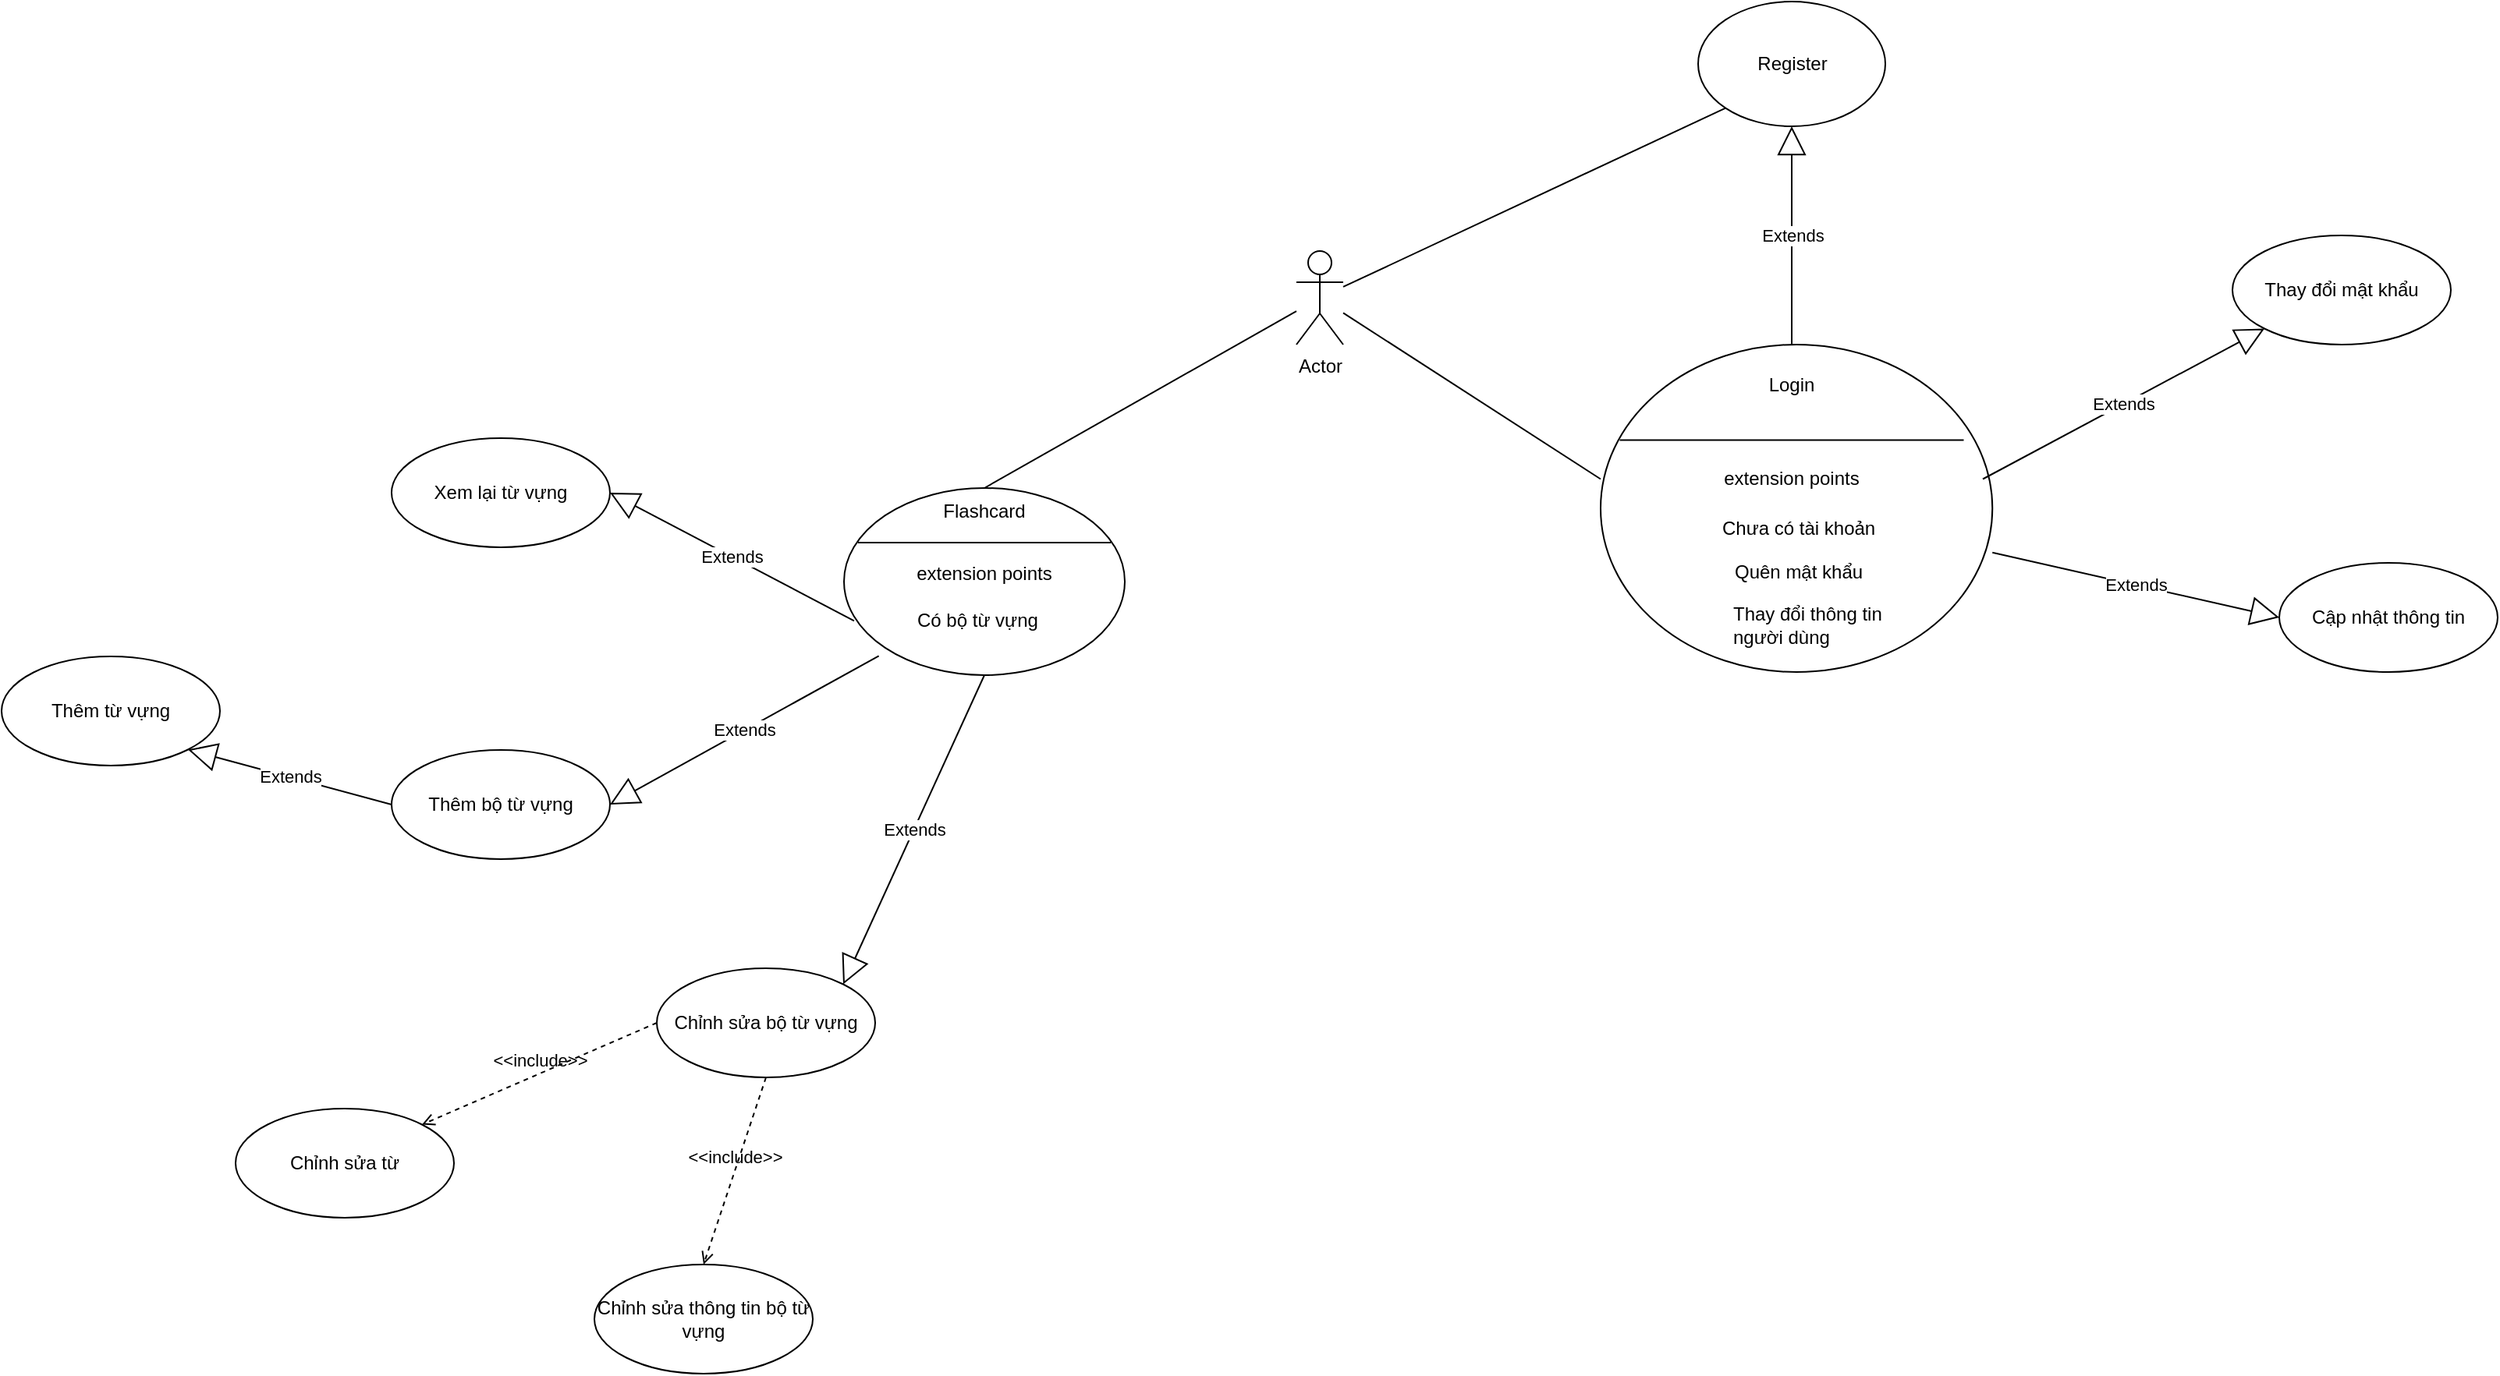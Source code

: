 <mxfile version="24.1.0" type="device" pages="5">
  <diagram name="Use-Case Diagram" id="KcRibwasmvVvdM6dy5NE">
    <mxGraphModel dx="1050" dy="669" grid="1" gridSize="10" guides="1" tooltips="1" connect="1" arrows="1" fold="1" page="1" pageScale="1" pageWidth="4681" pageHeight="3300" math="0" shadow="0">
      <root>
        <mxCell id="0" />
        <mxCell id="1" parent="0" />
        <mxCell id="0DPw3A4Dp9pLK03k4MNu-14" value="Actor" style="shape=umlActor;verticalLabelPosition=bottom;verticalAlign=top;html=1;outlineConnect=0;" vertex="1" parent="1">
          <mxGeometry x="940" y="690" width="30" height="60" as="geometry" />
        </mxCell>
        <mxCell id="0DPw3A4Dp9pLK03k4MNu-15" value="Register" style="ellipse;whiteSpace=wrap;html=1;" vertex="1" parent="1">
          <mxGeometry x="1197.5" y="530" width="120" height="80" as="geometry" />
        </mxCell>
        <mxCell id="0DPw3A4Dp9pLK03k4MNu-17" value="" style="endArrow=none;html=1;rounded=0;entryX=0;entryY=1;entryDx=0;entryDy=0;" edge="1" parent="1" source="0DPw3A4Dp9pLK03k4MNu-14" target="0DPw3A4Dp9pLK03k4MNu-15">
          <mxGeometry width="50" height="50" relative="1" as="geometry">
            <mxPoint x="1250" y="770" as="sourcePoint" />
            <mxPoint x="1300" y="720" as="targetPoint" />
          </mxGeometry>
        </mxCell>
        <mxCell id="0DPw3A4Dp9pLK03k4MNu-18" value="" style="endArrow=none;html=1;rounded=0;entryX=0;entryY=0.5;entryDx=0;entryDy=0;" edge="1" parent="1" source="0DPw3A4Dp9pLK03k4MNu-14" target="0DPw3A4Dp9pLK03k4MNu-23">
          <mxGeometry width="50" height="50" relative="1" as="geometry">
            <mxPoint x="980" y="764" as="sourcePoint" />
            <mxPoint x="1150" y="750" as="targetPoint" />
          </mxGeometry>
        </mxCell>
        <mxCell id="0DPw3A4Dp9pLK03k4MNu-19" value="Extends" style="endArrow=block;endSize=16;endFill=0;html=1;rounded=0;exitX=0.5;exitY=0;exitDx=0;exitDy=0;entryX=0.5;entryY=1;entryDx=0;entryDy=0;" edge="1" parent="1" source="0DPw3A4Dp9pLK03k4MNu-21" target="0DPw3A4Dp9pLK03k4MNu-15">
          <mxGeometry width="160" relative="1" as="geometry">
            <mxPoint x="1210" y="710" as="sourcePoint" />
            <mxPoint x="1360" y="750" as="targetPoint" />
          </mxGeometry>
        </mxCell>
        <mxCell id="0DPw3A4Dp9pLK03k4MNu-20" value="" style="shape=ellipse;container=1;horizontal=1;horizontalStack=0;resizeParent=1;resizeParentMax=0;resizeLast=0;html=1;dashed=0;collapsible=0;" vertex="1" parent="1">
          <mxGeometry x="1135" y="750" width="251.13" height="210" as="geometry" />
        </mxCell>
        <mxCell id="0DPw3A4Dp9pLK03k4MNu-21" value="Login" style="html=1;strokeColor=none;fillColor=none;align=center;verticalAlign=middle;rotatable=0;whiteSpace=wrap;" vertex="1" parent="0DPw3A4Dp9pLK03k4MNu-20">
          <mxGeometry width="245.0" height="52.5" as="geometry" />
        </mxCell>
        <mxCell id="0DPw3A4Dp9pLK03k4MNu-22" value="" style="line;strokeWidth=1;fillColor=none;rotatable=0;labelPosition=right;points=[];portConstraint=eastwest;dashed=0;resizeWidth=1;" vertex="1" parent="0DPw3A4Dp9pLK03k4MNu-20">
          <mxGeometry x="12.25" y="52.5" width="220.5" height="17.5" as="geometry" />
        </mxCell>
        <mxCell id="0DPw3A4Dp9pLK03k4MNu-23" value="extension points" style="text;html=1;align=center;verticalAlign=middle;rotatable=0;fillColor=none;strokeColor=none;whiteSpace=wrap;" vertex="1" parent="0DPw3A4Dp9pLK03k4MNu-20">
          <mxGeometry y="60" width="245.0" height="52.5" as="geometry" />
        </mxCell>
        <mxCell id="0DPw3A4Dp9pLK03k4MNu-24" value="Chưa có tài khoản" style="text;html=1;align=left;verticalAlign=middle;rotatable=0;spacingLeft=25;fillColor=none;strokeColor=none;whiteSpace=wrap;" vertex="1" parent="0DPw3A4Dp9pLK03k4MNu-20">
          <mxGeometry x="51.12" y="91.88" width="148.88" height="52.5" as="geometry" />
        </mxCell>
        <mxCell id="0DPw3A4Dp9pLK03k4MNu-29" value="Quên mật khẩu" style="text;html=1;align=left;verticalAlign=middle;rotatable=0;spacingLeft=25;fillColor=none;strokeColor=none;whiteSpace=wrap;" vertex="1" parent="0DPw3A4Dp9pLK03k4MNu-20">
          <mxGeometry x="59.19" y="120.01" width="132.75" height="52.5" as="geometry" />
        </mxCell>
        <mxCell id="0DPw3A4Dp9pLK03k4MNu-32" value="Thay đổi thông tin người dùng" style="text;html=1;align=left;verticalAlign=middle;rotatable=0;spacingLeft=25;fillColor=none;strokeColor=none;whiteSpace=wrap;" vertex="1" parent="0DPw3A4Dp9pLK03k4MNu-20">
          <mxGeometry x="58.06" y="160" width="128.87" height="40" as="geometry" />
        </mxCell>
        <mxCell id="0DPw3A4Dp9pLK03k4MNu-30" value="Extends" style="endArrow=block;endSize=16;endFill=0;html=1;rounded=0;exitX=1;exitY=0.5;exitDx=0;exitDy=0;entryX=0;entryY=1;entryDx=0;entryDy=0;" edge="1" parent="1" source="0DPw3A4Dp9pLK03k4MNu-23" target="0DPw3A4Dp9pLK03k4MNu-31">
          <mxGeometry width="160" relative="1" as="geometry">
            <mxPoint x="1410" y="940" as="sourcePoint" />
            <mxPoint x="1410" y="800" as="targetPoint" />
          </mxGeometry>
        </mxCell>
        <mxCell id="0DPw3A4Dp9pLK03k4MNu-31" value="Thay đổi mật khẩu" style="ellipse;whiteSpace=wrap;html=1;" vertex="1" parent="1">
          <mxGeometry x="1540" y="680" width="140" height="70" as="geometry" />
        </mxCell>
        <mxCell id="0DPw3A4Dp9pLK03k4MNu-33" value="Extends" style="endArrow=block;endSize=16;endFill=0;html=1;rounded=0;entryX=0;entryY=0.5;entryDx=0;entryDy=0;" edge="1" target="0DPw3A4Dp9pLK03k4MNu-34" parent="1" source="0DPw3A4Dp9pLK03k4MNu-20">
          <mxGeometry width="160" relative="1" as="geometry">
            <mxPoint x="1400" y="966" as="sourcePoint" />
            <mxPoint x="1430" y="930" as="targetPoint" />
          </mxGeometry>
        </mxCell>
        <mxCell id="0DPw3A4Dp9pLK03k4MNu-34" value="Cập nhật thông tin" style="ellipse;whiteSpace=wrap;html=1;" vertex="1" parent="1">
          <mxGeometry x="1570" y="890" width="140" height="70" as="geometry" />
        </mxCell>
        <mxCell id="0DPw3A4Dp9pLK03k4MNu-36" value="" style="shape=ellipse;container=1;horizontal=1;horizontalStack=0;resizeParent=1;resizeParentMax=0;resizeLast=0;html=1;dashed=0;collapsible=0;" vertex="1" parent="1">
          <mxGeometry x="650" y="842" width="180" height="120" as="geometry" />
        </mxCell>
        <mxCell id="0DPw3A4Dp9pLK03k4MNu-37" value="Flashcard" style="html=1;strokeColor=none;fillColor=none;align=center;verticalAlign=middle;rotatable=0;whiteSpace=wrap;" vertex="1" parent="0DPw3A4Dp9pLK03k4MNu-36">
          <mxGeometry width="180" height="30" as="geometry" />
        </mxCell>
        <mxCell id="0DPw3A4Dp9pLK03k4MNu-38" value="" style="line;strokeWidth=1;fillColor=none;rotatable=0;labelPosition=right;points=[];portConstraint=eastwest;dashed=0;resizeWidth=1;" vertex="1" parent="0DPw3A4Dp9pLK03k4MNu-36">
          <mxGeometry x="9" y="30" width="162" height="10" as="geometry" />
        </mxCell>
        <mxCell id="0DPw3A4Dp9pLK03k4MNu-39" value="extension points" style="text;html=1;align=center;verticalAlign=middle;rotatable=0;fillColor=none;strokeColor=none;whiteSpace=wrap;" vertex="1" parent="0DPw3A4Dp9pLK03k4MNu-36">
          <mxGeometry y="40" width="180" height="30" as="geometry" />
        </mxCell>
        <mxCell id="0DPw3A4Dp9pLK03k4MNu-40" value="Có bộ từ vựng" style="text;html=1;align=left;verticalAlign=middle;rotatable=0;spacingLeft=25;fillColor=none;strokeColor=none;whiteSpace=wrap;" vertex="1" parent="0DPw3A4Dp9pLK03k4MNu-36">
          <mxGeometry x="20" y="70" width="130" height="30" as="geometry" />
        </mxCell>
        <mxCell id="0DPw3A4Dp9pLK03k4MNu-41" value="" style="endArrow=none;html=1;rounded=0;entryX=0.5;entryY=0;entryDx=0;entryDy=0;" edge="1" parent="1" source="0DPw3A4Dp9pLK03k4MNu-14" target="0DPw3A4Dp9pLK03k4MNu-37">
          <mxGeometry width="50" height="50" relative="1" as="geometry">
            <mxPoint x="810" y="810" as="sourcePoint" />
            <mxPoint x="975" y="916" as="targetPoint" />
          </mxGeometry>
        </mxCell>
        <mxCell id="0DPw3A4Dp9pLK03k4MNu-42" value="Xem lại từ vựng" style="ellipse;whiteSpace=wrap;html=1;" vertex="1" parent="1">
          <mxGeometry x="360" y="810" width="140" height="70" as="geometry" />
        </mxCell>
        <mxCell id="0DPw3A4Dp9pLK03k4MNu-43" value="Extends" style="endArrow=block;endSize=16;endFill=0;html=1;rounded=0;exitX=0.036;exitY=0.71;exitDx=0;exitDy=0;entryX=1;entryY=0.5;entryDx=0;entryDy=0;exitPerimeter=0;" edge="1" parent="1" source="0DPw3A4Dp9pLK03k4MNu-36" target="0DPw3A4Dp9pLK03k4MNu-42">
          <mxGeometry width="160" relative="1" as="geometry">
            <mxPoint x="520" y="830" as="sourcePoint" />
            <mxPoint x="520" y="690" as="targetPoint" />
          </mxGeometry>
        </mxCell>
        <mxCell id="0DPw3A4Dp9pLK03k4MNu-44" value="Thêm bộ từ vựng" style="ellipse;whiteSpace=wrap;html=1;" vertex="1" parent="1">
          <mxGeometry x="360" y="1010" width="140" height="70" as="geometry" />
        </mxCell>
        <mxCell id="0DPw3A4Dp9pLK03k4MNu-45" value="Chỉnh sửa bộ từ vựng" style="ellipse;whiteSpace=wrap;html=1;" vertex="1" parent="1">
          <mxGeometry x="530" y="1150" width="140" height="70" as="geometry" />
        </mxCell>
        <mxCell id="0DPw3A4Dp9pLK03k4MNu-46" value="Extends" style="endArrow=block;endSize=16;endFill=0;html=1;rounded=0;exitX=0;exitY=0.5;exitDx=0;exitDy=0;entryX=1;entryY=1;entryDx=0;entryDy=0;" edge="1" parent="1" source="0DPw3A4Dp9pLK03k4MNu-44" target="0DPw3A4Dp9pLK03k4MNu-47">
          <mxGeometry width="160" relative="1" as="geometry">
            <mxPoint x="346" y="1050" as="sourcePoint" />
            <mxPoint x="280" y="1020" as="targetPoint" />
          </mxGeometry>
        </mxCell>
        <mxCell id="0DPw3A4Dp9pLK03k4MNu-47" value="Thêm từ vựng" style="ellipse;whiteSpace=wrap;html=1;" vertex="1" parent="1">
          <mxGeometry x="110" y="950" width="140" height="70" as="geometry" />
        </mxCell>
        <mxCell id="0DPw3A4Dp9pLK03k4MNu-48" value="Extends" style="endArrow=block;endSize=16;endFill=0;html=1;rounded=0;exitX=0.124;exitY=0.897;exitDx=0;exitDy=0;entryX=1;entryY=0.5;entryDx=0;entryDy=0;exitPerimeter=0;" edge="1" parent="1" source="0DPw3A4Dp9pLK03k4MNu-36" target="0DPw3A4Dp9pLK03k4MNu-44">
          <mxGeometry width="160" relative="1" as="geometry">
            <mxPoint x="646" y="1072" as="sourcePoint" />
            <mxPoint x="490" y="990" as="targetPoint" />
          </mxGeometry>
        </mxCell>
        <mxCell id="0DPw3A4Dp9pLK03k4MNu-49" value="Extends" style="endArrow=block;endSize=16;endFill=0;html=1;rounded=0;exitX=0.5;exitY=1;exitDx=0;exitDy=0;entryX=1;entryY=0;entryDx=0;entryDy=0;" edge="1" parent="1" source="0DPw3A4Dp9pLK03k4MNu-36" target="0DPw3A4Dp9pLK03k4MNu-45">
          <mxGeometry width="160" relative="1" as="geometry">
            <mxPoint x="682" y="960" as="sourcePoint" />
            <mxPoint x="510" y="1055" as="targetPoint" />
          </mxGeometry>
        </mxCell>
        <mxCell id="0DPw3A4Dp9pLK03k4MNu-50" value="&amp;lt;&amp;lt;include&amp;gt;&amp;gt;" style="html=1;verticalAlign=bottom;labelBackgroundColor=none;endArrow=open;endFill=0;dashed=1;rounded=0;exitX=0;exitY=0.5;exitDx=0;exitDy=0;entryX=1;entryY=0;entryDx=0;entryDy=0;" edge="1" parent="1" source="0DPw3A4Dp9pLK03k4MNu-45" target="0DPw3A4Dp9pLK03k4MNu-51">
          <mxGeometry width="160" relative="1" as="geometry">
            <mxPoint x="660" y="1230" as="sourcePoint" />
            <mxPoint x="390" y="1250" as="targetPoint" />
          </mxGeometry>
        </mxCell>
        <mxCell id="0DPw3A4Dp9pLK03k4MNu-51" value="Chỉnh sửa từ" style="ellipse;whiteSpace=wrap;html=1;" vertex="1" parent="1">
          <mxGeometry x="260" y="1240" width="140" height="70" as="geometry" />
        </mxCell>
        <mxCell id="0DPw3A4Dp9pLK03k4MNu-52" value="Chỉnh sửa thông tin bộ từ vựng" style="ellipse;whiteSpace=wrap;html=1;" vertex="1" parent="1">
          <mxGeometry x="490" y="1340" width="140" height="70" as="geometry" />
        </mxCell>
        <mxCell id="0DPw3A4Dp9pLK03k4MNu-53" value="&amp;lt;&amp;lt;include&amp;gt;&amp;gt;" style="html=1;verticalAlign=bottom;labelBackgroundColor=none;endArrow=open;endFill=0;dashed=1;rounded=0;exitX=0.5;exitY=1;exitDx=0;exitDy=0;entryX=0.5;entryY=0;entryDx=0;entryDy=0;" edge="1" parent="1" source="0DPw3A4Dp9pLK03k4MNu-45" target="0DPw3A4Dp9pLK03k4MNu-52">
          <mxGeometry width="160" relative="1" as="geometry">
            <mxPoint x="620" y="1290" as="sourcePoint" />
            <mxPoint x="480" y="1355" as="targetPoint" />
          </mxGeometry>
        </mxCell>
      </root>
    </mxGraphModel>
  </diagram>
  <diagram id="gP70hhocbkEgdNil8nW2" name="Register_activity">
    <mxGraphModel dx="1050" dy="669" grid="1" gridSize="10" guides="1" tooltips="1" connect="1" arrows="1" fold="1" page="1" pageScale="1" pageWidth="3300" pageHeight="4681" math="0" shadow="0">
      <root>
        <mxCell id="0" />
        <mxCell id="1" parent="0" />
        <mxCell id="aPFZw-jt1aRynHHRrmMn-6" style="edgeStyle=orthogonalEdgeStyle;rounded=0;orthogonalLoop=1;jettySize=auto;html=1;exitX=0.5;exitY=1;exitDx=0;exitDy=0;entryX=0.5;entryY=0;entryDx=0;entryDy=0;" edge="1" parent="1" source="aPFZw-jt1aRynHHRrmMn-1" target="aPFZw-jt1aRynHHRrmMn-2">
          <mxGeometry relative="1" as="geometry" />
        </mxCell>
        <mxCell id="aPFZw-jt1aRynHHRrmMn-1" value="" style="ellipse;fillColor=strokeColor;html=1;" vertex="1" parent="1">
          <mxGeometry x="550" y="440" width="30" height="30" as="geometry" />
        </mxCell>
        <mxCell id="aPFZw-jt1aRynHHRrmMn-8" value="" style="edgeStyle=orthogonalEdgeStyle;rounded=0;orthogonalLoop=1;jettySize=auto;html=1;" edge="1" parent="1" source="aPFZw-jt1aRynHHRrmMn-2" target="aPFZw-jt1aRynHHRrmMn-7">
          <mxGeometry relative="1" as="geometry" />
        </mxCell>
        <mxCell id="aPFZw-jt1aRynHHRrmMn-2" value="Điền thông tin vào trong user_form" style="html=1;align=center;verticalAlign=top;rounded=1;absoluteArcSize=1;arcSize=10;dashed=0;whiteSpace=wrap;" vertex="1" parent="1">
          <mxGeometry x="495" y="540" width="140" height="40" as="geometry" />
        </mxCell>
        <mxCell id="aPFZw-jt1aRynHHRrmMn-3" value="Register" style="shape=note2;boundedLbl=1;whiteSpace=wrap;html=1;size=25;verticalAlign=top;align=center;" vertex="1" parent="1">
          <mxGeometry x="330" y="330" width="120" height="60" as="geometry" />
        </mxCell>
        <mxCell id="aPFZw-jt1aRynHHRrmMn-5" style="edgeStyle=orthogonalEdgeStyle;rounded=0;orthogonalLoop=1;jettySize=auto;html=1;entryX=0;entryY=0.5;entryDx=0;entryDy=0;" edge="1" parent="1" source="aPFZw-jt1aRynHHRrmMn-4" target="aPFZw-jt1aRynHHRrmMn-1">
          <mxGeometry relative="1" as="geometry" />
        </mxCell>
        <mxCell id="aPFZw-jt1aRynHHRrmMn-4" value="Người dùng chưa có tài khoản" style="fontStyle=0;html=1;whiteSpace=wrap;" vertex="1" parent="1">
          <mxGeometry x="230" y="435" width="120" height="40" as="geometry" />
        </mxCell>
        <mxCell id="aPFZw-jt1aRynHHRrmMn-9" style="edgeStyle=orthogonalEdgeStyle;rounded=0;orthogonalLoop=1;jettySize=auto;html=1;entryX=1;entryY=0.5;entryDx=0;entryDy=0;" edge="1" parent="1" source="aPFZw-jt1aRynHHRrmMn-7" target="aPFZw-jt1aRynHHRrmMn-2">
          <mxGeometry relative="1" as="geometry">
            <Array as="points">
              <mxPoint x="655" y="685" />
              <mxPoint x="655" y="560" />
            </Array>
          </mxGeometry>
        </mxCell>
        <mxCell id="aPFZw-jt1aRynHHRrmMn-13" style="edgeStyle=orthogonalEdgeStyle;rounded=0;orthogonalLoop=1;jettySize=auto;html=1;entryX=0.5;entryY=0;entryDx=0;entryDy=0;" edge="1" parent="1" source="aPFZw-jt1aRynHHRrmMn-7" target="aPFZw-jt1aRynHHRrmMn-12">
          <mxGeometry relative="1" as="geometry" />
        </mxCell>
        <mxCell id="aPFZw-jt1aRynHHRrmMn-7" value="" style="rhombus;" vertex="1" parent="1">
          <mxGeometry x="550" y="670" width="30" height="30" as="geometry" />
        </mxCell>
        <mxCell id="aPFZw-jt1aRynHHRrmMn-10" value="Không hợp lệ" style="text;html=1;align=center;verticalAlign=middle;resizable=0;points=[];autosize=1;strokeColor=none;fillColor=none;" vertex="1" parent="1">
          <mxGeometry x="660" y="620" width="100" height="30" as="geometry" />
        </mxCell>
        <mxCell id="aPFZw-jt1aRynHHRrmMn-15" style="edgeStyle=orthogonalEdgeStyle;rounded=0;orthogonalLoop=1;jettySize=auto;html=1;entryX=0.5;entryY=0;entryDx=0;entryDy=0;" edge="1" parent="1" source="aPFZw-jt1aRynHHRrmMn-12" target="aPFZw-jt1aRynHHRrmMn-14">
          <mxGeometry relative="1" as="geometry" />
        </mxCell>
        <mxCell id="aPFZw-jt1aRynHHRrmMn-12" value="Thông báo đăng kí thành công (register_done)" style="html=1;align=center;verticalAlign=top;rounded=1;absoluteArcSize=1;arcSize=10;dashed=0;whiteSpace=wrap;" vertex="1" parent="1">
          <mxGeometry x="495" y="790" width="140" height="40" as="geometry" />
        </mxCell>
        <mxCell id="aPFZw-jt1aRynHHRrmMn-18" style="edgeStyle=orthogonalEdgeStyle;rounded=0;orthogonalLoop=1;jettySize=auto;html=1;entryX=1;entryY=0.5;entryDx=0;entryDy=0;" edge="1" parent="1" source="aPFZw-jt1aRynHHRrmMn-14" target="aPFZw-jt1aRynHHRrmMn-16">
          <mxGeometry relative="1" as="geometry" />
        </mxCell>
        <mxCell id="aPFZw-jt1aRynHHRrmMn-19" style="edgeStyle=orthogonalEdgeStyle;rounded=0;orthogonalLoop=1;jettySize=auto;html=1;" edge="1" parent="1" source="aPFZw-jt1aRynHHRrmMn-14">
          <mxGeometry relative="1" as="geometry">
            <mxPoint x="565" y="1030" as="targetPoint" />
          </mxGeometry>
        </mxCell>
        <mxCell id="aPFZw-jt1aRynHHRrmMn-14" value="" style="rhombus;" vertex="1" parent="1">
          <mxGeometry x="550" y="910" width="30" height="30" as="geometry" />
        </mxCell>
        <mxCell id="aPFZw-jt1aRynHHRrmMn-16" value="Login&amp;nbsp;" style="html=1;align=center;verticalAlign=top;rounded=1;absoluteArcSize=1;arcSize=10;dashed=0;whiteSpace=wrap;" vertex="1" parent="1">
          <mxGeometry x="290" y="905" width="140" height="40" as="geometry" />
        </mxCell>
        <mxCell id="aPFZw-jt1aRynHHRrmMn-20" value="" style="ellipse;html=1;shape=endState;fillColor=strokeColor;" vertex="1" parent="1">
          <mxGeometry x="550" y="1030" width="30" height="30" as="geometry" />
        </mxCell>
      </root>
    </mxGraphModel>
  </diagram>
  <diagram id="cXgwg4G63426jOUSIh5y" name="Login_activity">
    <mxGraphModel dx="1050" dy="669" grid="1" gridSize="10" guides="1" tooltips="1" connect="1" arrows="1" fold="1" page="1" pageScale="1" pageWidth="3300" pageHeight="4681" math="0" shadow="0">
      <root>
        <mxCell id="0" />
        <mxCell id="1" parent="0" />
        <mxCell id="0ZyoxE8hcd6cBAoxdiCI-2" style="edgeStyle=orthogonalEdgeStyle;rounded=0;orthogonalLoop=1;jettySize=auto;html=1;" edge="1" parent="1" source="UIgjYERl8v2XoCaLod8m-1" target="0ZyoxE8hcd6cBAoxdiCI-1">
          <mxGeometry relative="1" as="geometry" />
        </mxCell>
        <mxCell id="UIgjYERl8v2XoCaLod8m-1" value="" style="ellipse;fillColor=strokeColor;html=1;" vertex="1" parent="1">
          <mxGeometry x="690" y="175" width="30" height="30" as="geometry" />
        </mxCell>
        <mxCell id="eWtBvS3ugPcyO3-SCLPH-6" style="edgeStyle=orthogonalEdgeStyle;rounded=0;orthogonalLoop=1;jettySize=auto;html=1;entryX=0;entryY=0.5;entryDx=0;entryDy=0;" edge="1" parent="1" source="eWtBvS3ugPcyO3-SCLPH-5" target="UIgjYERl8v2XoCaLod8m-1">
          <mxGeometry relative="1" as="geometry" />
        </mxCell>
        <mxCell id="eWtBvS3ugPcyO3-SCLPH-5" value="Người dùng đã có tài khoản" style="fontStyle=0;html=1;whiteSpace=wrap;" vertex="1" parent="1">
          <mxGeometry x="320" y="170" width="120" height="40" as="geometry" />
        </mxCell>
        <mxCell id="ZAMnJX0O_FJBbpvH_zeM-2" style="edgeStyle=orthogonalEdgeStyle;rounded=0;orthogonalLoop=1;jettySize=auto;html=1;entryX=0.5;entryY=0;entryDx=0;entryDy=0;" edge="1" parent="1" source="0ZyoxE8hcd6cBAoxdiCI-1" target="ZAMnJX0O_FJBbpvH_zeM-1">
          <mxGeometry relative="1" as="geometry" />
        </mxCell>
        <mxCell id="0ZyoxE8hcd6cBAoxdiCI-1" value="Điền thông tin user_form" style="html=1;align=center;verticalAlign=top;rounded=1;absoluteArcSize=1;arcSize=10;dashed=0;whiteSpace=wrap;" vertex="1" parent="1">
          <mxGeometry x="632.5" y="295" width="145" height="40" as="geometry" />
        </mxCell>
        <mxCell id="ZAMnJX0O_FJBbpvH_zeM-3" style="edgeStyle=orthogonalEdgeStyle;rounded=0;orthogonalLoop=1;jettySize=auto;html=1;" edge="1" parent="1" source="ZAMnJX0O_FJBbpvH_zeM-1">
          <mxGeometry relative="1" as="geometry">
            <mxPoint x="705" y="595" as="targetPoint" />
          </mxGeometry>
        </mxCell>
        <mxCell id="ZAMnJX0O_FJBbpvH_zeM-6" style="edgeStyle=orthogonalEdgeStyle;rounded=0;orthogonalLoop=1;jettySize=auto;html=1;entryX=1;entryY=0.5;entryDx=0;entryDy=0;" edge="1" parent="1" source="ZAMnJX0O_FJBbpvH_zeM-1" target="0ZyoxE8hcd6cBAoxdiCI-1">
          <mxGeometry relative="1" as="geometry">
            <Array as="points">
              <mxPoint x="798" y="470" />
              <mxPoint x="798" y="315" />
            </Array>
          </mxGeometry>
        </mxCell>
        <mxCell id="jWy54cKQOk2yrm8p4zMF-2" style="edgeStyle=orthogonalEdgeStyle;rounded=0;orthogonalLoop=1;jettySize=auto;html=1;entryX=1;entryY=0.5;entryDx=0;entryDy=0;" edge="1" parent="1" source="ZAMnJX0O_FJBbpvH_zeM-1" target="jWy54cKQOk2yrm8p4zMF-1">
          <mxGeometry relative="1" as="geometry" />
        </mxCell>
        <mxCell id="ZAMnJX0O_FJBbpvH_zeM-1" value="" style="rhombus;" vertex="1" parent="1">
          <mxGeometry x="690" y="455" width="30" height="30" as="geometry" />
        </mxCell>
        <mxCell id="ZAMnJX0O_FJBbpvH_zeM-9" style="edgeStyle=orthogonalEdgeStyle;rounded=0;orthogonalLoop=1;jettySize=auto;html=1;" edge="1" parent="1" source="ZAMnJX0O_FJBbpvH_zeM-4">
          <mxGeometry relative="1" as="geometry">
            <mxPoint x="705" y="745" as="targetPoint" />
          </mxGeometry>
        </mxCell>
        <mxCell id="ZAMnJX0O_FJBbpvH_zeM-4" value="Truy cập home.html" style="html=1;align=center;verticalAlign=top;rounded=1;absoluteArcSize=1;arcSize=10;dashed=0;whiteSpace=wrap;" vertex="1" parent="1">
          <mxGeometry x="635" y="595" width="140" height="40" as="geometry" />
        </mxCell>
        <mxCell id="ZAMnJX0O_FJBbpvH_zeM-8" value="Không hợp lệ&amp;nbsp;&lt;div&gt;or sai thông tin&lt;div&gt;&lt;br&gt;&lt;/div&gt;&lt;/div&gt;" style="text;html=1;align=center;verticalAlign=middle;resizable=0;points=[];autosize=1;strokeColor=none;fillColor=none;" vertex="1" parent="1">
          <mxGeometry x="800" y="405" width="100" height="60" as="geometry" />
        </mxCell>
        <mxCell id="ZAMnJX0O_FJBbpvH_zeM-12" style="edgeStyle=orthogonalEdgeStyle;rounded=0;orthogonalLoop=1;jettySize=auto;html=1;entryX=1;entryY=0.5;entryDx=0;entryDy=0;" edge="1" parent="1" source="ZAMnJX0O_FJBbpvH_zeM-10" target="ZAMnJX0O_FJBbpvH_zeM-11">
          <mxGeometry relative="1" as="geometry" />
        </mxCell>
        <mxCell id="fIfAc7CNb0As84EqtWFV-3" style="edgeStyle=orthogonalEdgeStyle;rounded=0;orthogonalLoop=1;jettySize=auto;html=1;entryX=0.5;entryY=0;entryDx=0;entryDy=0;" edge="1" parent="1" source="ZAMnJX0O_FJBbpvH_zeM-10" target="fIfAc7CNb0As84EqtWFV-1">
          <mxGeometry relative="1" as="geometry" />
        </mxCell>
        <mxCell id="ZAMnJX0O_FJBbpvH_zeM-10" value="" style="rhombus;" vertex="1" parent="1">
          <mxGeometry x="690" y="745" width="30" height="30" as="geometry" />
        </mxCell>
        <mxCell id="ZAMnJX0O_FJBbpvH_zeM-11" value="Logout" style="html=1;align=center;verticalAlign=top;rounded=1;absoluteArcSize=1;arcSize=10;dashed=0;whiteSpace=wrap;" vertex="1" parent="1">
          <mxGeometry x="440" y="740" width="140" height="40" as="geometry" />
        </mxCell>
        <mxCell id="fIfAc7CNb0As84EqtWFV-1" value="" style="ellipse;html=1;shape=endState;fillColor=strokeColor;" vertex="1" parent="1">
          <mxGeometry x="690" y="895" width="30" height="30" as="geometry" />
        </mxCell>
        <mxCell id="jWy54cKQOk2yrm8p4zMF-1" value="Quên mật khẩu" style="html=1;align=center;verticalAlign=top;rounded=1;absoluteArcSize=1;arcSize=10;dashed=0;whiteSpace=wrap;" vertex="1" parent="1">
          <mxGeometry x="430" y="450" width="140" height="40" as="geometry" />
        </mxCell>
        <mxCell id="jWy54cKQOk2yrm8p4zMF-6" style="edgeStyle=orthogonalEdgeStyle;rounded=0;orthogonalLoop=1;jettySize=auto;html=1;" edge="1" parent="1" source="jWy54cKQOk2yrm8p4zMF-3">
          <mxGeometry relative="1" as="geometry">
            <mxPoint x="270" y="590" as="targetPoint" />
          </mxGeometry>
        </mxCell>
        <mxCell id="jWy54cKQOk2yrm8p4zMF-3" value="Điền thông tin email" style="html=1;align=center;verticalAlign=top;rounded=1;absoluteArcSize=1;arcSize=10;dashed=0;whiteSpace=wrap;" vertex="1" parent="1">
          <mxGeometry x="200" y="505" width="140" height="40" as="geometry" />
        </mxCell>
        <mxCell id="jWy54cKQOk2yrm8p4zMF-4" style="edgeStyle=orthogonalEdgeStyle;rounded=0;orthogonalLoop=1;jettySize=auto;html=1;entryX=0.5;entryY=0;entryDx=0;entryDy=0;" edge="1" parent="1" target="jWy54cKQOk2yrm8p4zMF-3">
          <mxGeometry relative="1" as="geometry">
            <mxPoint x="430" y="469.5" as="sourcePoint" />
            <mxPoint x="310" y="469.5" as="targetPoint" />
          </mxGeometry>
        </mxCell>
        <mxCell id="jWy54cKQOk2yrm8p4zMF-8" style="edgeStyle=orthogonalEdgeStyle;rounded=0;orthogonalLoop=1;jettySize=auto;html=1;" edge="1" parent="1" source="jWy54cKQOk2yrm8p4zMF-7">
          <mxGeometry relative="1" as="geometry">
            <mxPoint x="460" y="615" as="targetPoint" />
          </mxGeometry>
        </mxCell>
        <mxCell id="jWy54cKQOk2yrm8p4zMF-7" value="Điền mã&amp;nbsp;" style="html=1;align=center;verticalAlign=top;rounded=1;absoluteArcSize=1;arcSize=10;dashed=0;whiteSpace=wrap;" vertex="1" parent="1">
          <mxGeometry x="200" y="595" width="140" height="40" as="geometry" />
        </mxCell>
        <mxCell id="jWy54cKQOk2yrm8p4zMF-10" style="edgeStyle=orthogonalEdgeStyle;rounded=0;orthogonalLoop=1;jettySize=auto;html=1;entryX=0;entryY=0.5;entryDx=0;entryDy=0;" edge="1" parent="1" source="jWy54cKQOk2yrm8p4zMF-9" target="ZAMnJX0O_FJBbpvH_zeM-4">
          <mxGeometry relative="1" as="geometry" />
        </mxCell>
        <mxCell id="jWy54cKQOk2yrm8p4zMF-13" style="edgeStyle=orthogonalEdgeStyle;rounded=0;orthogonalLoop=1;jettySize=auto;html=1;entryX=0.5;entryY=1;entryDx=0;entryDy=0;" edge="1" parent="1" source="jWy54cKQOk2yrm8p4zMF-9" target="jWy54cKQOk2yrm8p4zMF-7">
          <mxGeometry relative="1" as="geometry">
            <Array as="points">
              <mxPoint x="475" y="655" />
              <mxPoint x="270" y="655" />
            </Array>
          </mxGeometry>
        </mxCell>
        <mxCell id="jWy54cKQOk2yrm8p4zMF-9" value="" style="rhombus;" vertex="1" parent="1">
          <mxGeometry x="460" y="600" width="30" height="30" as="geometry" />
        </mxCell>
        <mxCell id="jWy54cKQOk2yrm8p4zMF-12" style="edgeStyle=orthogonalEdgeStyle;rounded=0;orthogonalLoop=1;jettySize=auto;html=1;entryX=0;entryY=0.75;entryDx=0;entryDy=0;exitX=0.5;exitY=1;exitDx=0;exitDy=0;" edge="1" parent="1" source="jWy54cKQOk2yrm8p4zMF-11" target="jWy54cKQOk2yrm8p4zMF-7">
          <mxGeometry relative="1" as="geometry">
            <Array as="points">
              <mxPoint x="120" y="625" />
            </Array>
          </mxGeometry>
        </mxCell>
        <mxCell id="jWy54cKQOk2yrm8p4zMF-11" value="Hệ thống gửi mã về email" style="fontStyle=0;html=1;whiteSpace=wrap;" vertex="1" parent="1">
          <mxGeometry x="60" y="365" width="120" height="40" as="geometry" />
        </mxCell>
        <mxCell id="jWy54cKQOk2yrm8p4zMF-14" value="Không hợp lệ" style="text;html=1;align=center;verticalAlign=middle;resizable=0;points=[];autosize=1;strokeColor=none;fillColor=none;" vertex="1" parent="1">
          <mxGeometry x="300" y="658" width="100" height="30" as="geometry" />
        </mxCell>
      </root>
    </mxGraphModel>
  </diagram>
  <diagram id="THqku6XFnS8_p8aTK-1B" name="Edit_activity">
    <mxGraphModel dx="1050" dy="669" grid="1" gridSize="10" guides="1" tooltips="1" connect="1" arrows="1" fold="1" page="1" pageScale="1" pageWidth="3300" pageHeight="4681" math="0" shadow="0">
      <root>
        <mxCell id="0" />
        <mxCell id="1" parent="0" />
        <mxCell id="Bl6yhfQr1x0aOw9oCqGe-5" style="edgeStyle=orthogonalEdgeStyle;rounded=0;orthogonalLoop=1;jettySize=auto;html=1;entryX=0.5;entryY=0;entryDx=0;entryDy=0;" edge="1" parent="1" source="Bl6yhfQr1x0aOw9oCqGe-1" target="Bl6yhfQr1x0aOw9oCqGe-4">
          <mxGeometry relative="1" as="geometry" />
        </mxCell>
        <mxCell id="Bl6yhfQr1x0aOw9oCqGe-1" value="" style="ellipse;fillColor=strokeColor;html=1;" vertex="1" parent="1">
          <mxGeometry x="510" y="100" width="30" height="30" as="geometry" />
        </mxCell>
        <mxCell id="Bl6yhfQr1x0aOw9oCqGe-3" style="edgeStyle=orthogonalEdgeStyle;rounded=0;orthogonalLoop=1;jettySize=auto;html=1;entryX=0;entryY=0.5;entryDx=0;entryDy=0;" edge="1" parent="1" source="Bl6yhfQr1x0aOw9oCqGe-2" target="Bl6yhfQr1x0aOw9oCqGe-1">
          <mxGeometry relative="1" as="geometry" />
        </mxCell>
        <mxCell id="Bl6yhfQr1x0aOw9oCqGe-2" value="Người dùng đã đăng nhập" style="fontStyle=0;html=1;whiteSpace=wrap;" vertex="1" parent="1">
          <mxGeometry x="120" y="95" width="120" height="40" as="geometry" />
        </mxCell>
        <mxCell id="suPZwCp8Pu9VuF_BmDS_-1" style="edgeStyle=orthogonalEdgeStyle;rounded=0;orthogonalLoop=1;jettySize=auto;html=1;" edge="1" parent="1" source="Bl6yhfQr1x0aOw9oCqGe-4">
          <mxGeometry relative="1" as="geometry">
            <mxPoint x="525" y="380" as="targetPoint" />
          </mxGeometry>
        </mxCell>
        <mxCell id="Bl6yhfQr1x0aOw9oCqGe-4" value="Edit thông tin ( điền user_form và profile_form)" style="html=1;align=center;verticalAlign=top;rounded=1;absoluteArcSize=1;arcSize=10;dashed=0;whiteSpace=wrap;" vertex="1" parent="1">
          <mxGeometry x="442.5" y="210" width="165" height="50" as="geometry" />
        </mxCell>
        <mxCell id="suPZwCp8Pu9VuF_BmDS_-5" style="edgeStyle=orthogonalEdgeStyle;rounded=0;orthogonalLoop=1;jettySize=auto;html=1;entryX=0.5;entryY=0;entryDx=0;entryDy=0;" edge="1" parent="1" source="suPZwCp8Pu9VuF_BmDS_-2" target="suPZwCp8Pu9VuF_BmDS_-4">
          <mxGeometry relative="1" as="geometry" />
        </mxCell>
        <mxCell id="suPZwCp8Pu9VuF_BmDS_-11" style="edgeStyle=orthogonalEdgeStyle;rounded=0;orthogonalLoop=1;jettySize=auto;html=1;entryX=0;entryY=0.5;entryDx=0;entryDy=0;" edge="1" parent="1" source="suPZwCp8Pu9VuF_BmDS_-2" target="suPZwCp8Pu9VuF_BmDS_-10">
          <mxGeometry relative="1" as="geometry" />
        </mxCell>
        <mxCell id="suPZwCp8Pu9VuF_BmDS_-2" value="" style="rhombus;" vertex="1" parent="1">
          <mxGeometry x="510" y="380" width="30" height="30" as="geometry" />
        </mxCell>
        <mxCell id="suPZwCp8Pu9VuF_BmDS_-9" style="edgeStyle=orthogonalEdgeStyle;rounded=0;orthogonalLoop=1;jettySize=auto;html=1;" edge="1" parent="1" source="suPZwCp8Pu9VuF_BmDS_-4" target="suPZwCp8Pu9VuF_BmDS_-8">
          <mxGeometry relative="1" as="geometry" />
        </mxCell>
        <mxCell id="suPZwCp8Pu9VuF_BmDS_-4" value="Thông báo pop up cập nhật thành công" style="html=1;align=center;verticalAlign=top;rounded=1;absoluteArcSize=1;arcSize=10;dashed=0;whiteSpace=wrap;" vertex="1" parent="1">
          <mxGeometry x="442.5" y="470" width="165" height="50" as="geometry" />
        </mxCell>
        <mxCell id="suPZwCp8Pu9VuF_BmDS_-7" value="không hợp lệ" style="text;html=1;align=center;verticalAlign=middle;resizable=0;points=[];autosize=1;strokeColor=none;fillColor=none;" vertex="1" parent="1">
          <mxGeometry x="560" y="360" width="90" height="30" as="geometry" />
        </mxCell>
        <mxCell id="suPZwCp8Pu9VuF_BmDS_-8" value="" style="ellipse;html=1;shape=endState;fillColor=strokeColor;" vertex="1" parent="1">
          <mxGeometry x="510" y="610" width="30" height="30" as="geometry" />
        </mxCell>
        <mxCell id="suPZwCp8Pu9VuF_BmDS_-12" style="edgeStyle=orthogonalEdgeStyle;rounded=0;orthogonalLoop=1;jettySize=auto;html=1;entryX=1;entryY=0.5;entryDx=0;entryDy=0;exitX=0.5;exitY=0;exitDx=0;exitDy=0;" edge="1" parent="1" source="suPZwCp8Pu9VuF_BmDS_-10" target="Bl6yhfQr1x0aOw9oCqGe-4">
          <mxGeometry relative="1" as="geometry">
            <mxPoint x="762.5" y="350" as="sourcePoint" />
            <mxPoint x="710" y="190" as="targetPoint" />
          </mxGeometry>
        </mxCell>
        <mxCell id="suPZwCp8Pu9VuF_BmDS_-10" value="Thông báo pop up cập nhật không thành công" style="html=1;align=center;verticalAlign=top;rounded=1;absoluteArcSize=1;arcSize=10;dashed=0;whiteSpace=wrap;" vertex="1" parent="1">
          <mxGeometry x="660" y="370" width="165" height="50" as="geometry" />
        </mxCell>
      </root>
    </mxGraphModel>
  </diagram>
  <diagram id="UjE2sg5HHjDZ0DAAH4zq" name="Flashcard_activity">
    <mxGraphModel dx="1500" dy="956" grid="1" gridSize="10" guides="1" tooltips="1" connect="1" arrows="1" fold="1" page="1" pageScale="1" pageWidth="3300" pageHeight="4681" math="0" shadow="0">
      <root>
        <mxCell id="0" />
        <mxCell id="1" parent="0" />
        <mxCell id="PTUfjIbUAI21GaRFJDCH-3" style="edgeStyle=orthogonalEdgeStyle;rounded=0;orthogonalLoop=1;jettySize=auto;html=1;" edge="1" parent="1" source="1BMEtl9659J0HVE9FLUO-1">
          <mxGeometry relative="1" as="geometry">
            <mxPoint x="855" y="560" as="targetPoint" />
          </mxGeometry>
        </mxCell>
        <mxCell id="1BMEtl9659J0HVE9FLUO-1" value="" style="ellipse;fillColor=strokeColor;html=1;" vertex="1" parent="1">
          <mxGeometry x="840" y="445" width="30" height="30" as="geometry" />
        </mxCell>
        <mxCell id="PTUfjIbUAI21GaRFJDCH-1" style="edgeStyle=orthogonalEdgeStyle;rounded=0;orthogonalLoop=1;jettySize=auto;html=1;entryX=0;entryY=0.5;entryDx=0;entryDy=0;" edge="1" parent="1" source="1BMEtl9659J0HVE9FLUO-2" target="1BMEtl9659J0HVE9FLUO-1">
          <mxGeometry relative="1" as="geometry" />
        </mxCell>
        <mxCell id="1BMEtl9659J0HVE9FLUO-2" value="Người dùng lựa chọn ứng dụng flash_card" style="fontStyle=0;html=1;whiteSpace=wrap;" vertex="1" parent="1">
          <mxGeometry x="470" y="440" width="160" height="40" as="geometry" />
        </mxCell>
        <mxCell id="PTUfjIbUAI21GaRFJDCH-2" value="Edit&amp;nbsp;" style="shape=note2;boundedLbl=1;whiteSpace=wrap;html=1;size=25;verticalAlign=top;align=center;" vertex="1" parent="1">
          <mxGeometry x="640" y="320" width="120" height="60" as="geometry" />
        </mxCell>
        <mxCell id="PTUfjIbUAI21GaRFJDCH-4" value="List các bộ từ&amp;nbsp;" style="html=1;align=center;verticalAlign=top;rounded=1;absoluteArcSize=1;arcSize=10;dashed=0;whiteSpace=wrap;" vertex="1" parent="1">
          <mxGeometry x="785" y="560" width="140" height="40" as="geometry" />
        </mxCell>
        <mxCell id="PTUfjIbUAI21GaRFJDCH-8" value="Xóa bộ từ" style="html=1;align=center;verticalAlign=top;rounded=1;absoluteArcSize=1;arcSize=10;dashed=0;whiteSpace=wrap;" vertex="1" parent="1">
          <mxGeometry x="1090" y="725" width="140" height="40" as="geometry" />
        </mxCell>
        <mxCell id="PTUfjIbUAI21GaRFJDCH-14" value="" style="edgeStyle=orthogonalEdgeStyle;rounded=0;orthogonalLoop=1;jettySize=auto;html=1;" edge="1" parent="1" source="PTUfjIbUAI21GaRFJDCH-4">
          <mxGeometry relative="1" as="geometry">
            <mxPoint x="855" y="687.5" as="targetPoint" />
            <mxPoint x="855" y="600" as="sourcePoint" />
          </mxGeometry>
        </mxCell>
        <mxCell id="PTUfjIbUAI21GaRFJDCH-21" style="edgeStyle=orthogonalEdgeStyle;rounded=0;orthogonalLoop=1;jettySize=auto;html=1;entryX=0;entryY=0.75;entryDx=0;entryDy=0;" edge="1" parent="1">
          <mxGeometry relative="1" as="geometry">
            <mxPoint x="854.88" y="672.44" as="sourcePoint" />
            <mxPoint x="1089.94" y="755" as="targetPoint" />
            <Array as="points">
              <mxPoint x="855" y="755" />
            </Array>
          </mxGeometry>
        </mxCell>
        <mxCell id="PTUfjIbUAI21GaRFJDCH-23" style="edgeStyle=orthogonalEdgeStyle;rounded=0;orthogonalLoop=1;jettySize=auto;html=1;entryX=0.5;entryY=0;entryDx=0;entryDy=0;" edge="1" parent="1" source="PTUfjIbUAI21GaRFJDCH-20" target="PTUfjIbUAI21GaRFJDCH-22">
          <mxGeometry relative="1" as="geometry" />
        </mxCell>
        <mxCell id="PTUfjIbUAI21GaRFJDCH-28" style="edgeStyle=orthogonalEdgeStyle;rounded=0;orthogonalLoop=1;jettySize=auto;html=1;entryX=1;entryY=0.5;entryDx=0;entryDy=0;" edge="1" parent="1" source="PTUfjIbUAI21GaRFJDCH-20" target="PTUfjIbUAI21GaRFJDCH-24">
          <mxGeometry relative="1" as="geometry">
            <Array as="points">
              <mxPoint x="855" y="760" />
            </Array>
          </mxGeometry>
        </mxCell>
        <mxCell id="PTUfjIbUAI21GaRFJDCH-29" style="edgeStyle=orthogonalEdgeStyle;rounded=0;orthogonalLoop=1;jettySize=auto;html=1;entryX=0;entryY=0.5;entryDx=0;entryDy=0;" edge="1" parent="1" source="PTUfjIbUAI21GaRFJDCH-20" target="PTUfjIbUAI21GaRFJDCH-27">
          <mxGeometry relative="1" as="geometry">
            <Array as="points">
              <mxPoint x="855" y="830" />
            </Array>
          </mxGeometry>
        </mxCell>
        <mxCell id="PTUfjIbUAI21GaRFJDCH-20" value="" style="html=1;points=[];perimeter=orthogonalPerimeter;fillColor=strokeColor;rotation=90;" vertex="1" parent="1">
          <mxGeometry x="852.5" y="660" width="5" height="80" as="geometry" />
        </mxCell>
        <mxCell id="PTUfjIbUAI21GaRFJDCH-38" style="edgeStyle=orthogonalEdgeStyle;rounded=0;orthogonalLoop=1;jettySize=auto;html=1;" edge="1" parent="1" source="PTUfjIbUAI21GaRFJDCH-22">
          <mxGeometry relative="1" as="geometry">
            <mxPoint x="855" y="1120" as="targetPoint" />
          </mxGeometry>
        </mxCell>
        <mxCell id="PTUfjIbUAI21GaRFJDCH-22" value="Chỉnh sửa thông tin bộ từ" style="html=1;align=center;verticalAlign=top;rounded=1;absoluteArcSize=1;arcSize=10;dashed=0;whiteSpace=wrap;" vertex="1" parent="1">
          <mxGeometry x="752.5" y="910" width="205" height="60" as="geometry" />
        </mxCell>
        <mxCell id="PTUfjIbUAI21GaRFJDCH-24" value="Xem bộ từ&amp;nbsp;" style="html=1;align=center;verticalAlign=top;rounded=1;absoluteArcSize=1;arcSize=10;dashed=0;whiteSpace=wrap;" vertex="1" parent="1">
          <mxGeometry x="450" y="740" width="140" height="40" as="geometry" />
        </mxCell>
        <mxCell id="PTUfjIbUAI21GaRFJDCH-27" value="Thêm&amp;nbsp; bộ từ mới&amp;nbsp;" style="html=1;align=center;verticalAlign=top;rounded=1;absoluteArcSize=1;arcSize=10;dashed=0;whiteSpace=wrap;" vertex="1" parent="1">
          <mxGeometry x="1090" y="810" width="140" height="40" as="geometry" />
        </mxCell>
        <mxCell id="PTUfjIbUAI21GaRFJDCH-35" style="edgeStyle=orthogonalEdgeStyle;rounded=0;orthogonalLoop=1;jettySize=auto;html=1;entryX=0.5;entryY=1;entryDx=0;entryDy=0;" edge="1" parent="1" source="PTUfjIbUAI21GaRFJDCH-34" target="PTUfjIbUAI21GaRFJDCH-27">
          <mxGeometry relative="1" as="geometry" />
        </mxCell>
        <mxCell id="PTUfjIbUAI21GaRFJDCH-34" value="Chứa luồng riêng" style="fontStyle=0;html=1;whiteSpace=wrap;" vertex="1" parent="1">
          <mxGeometry x="1080" y="940" width="160" height="40" as="geometry" />
        </mxCell>
        <mxCell id="PTUfjIbUAI21GaRFJDCH-37" style="edgeStyle=orthogonalEdgeStyle;rounded=0;orthogonalLoop=1;jettySize=auto;html=1;entryX=0.5;entryY=0;entryDx=0;entryDy=0;" edge="1" parent="1" source="PTUfjIbUAI21GaRFJDCH-36" target="PTUfjIbUAI21GaRFJDCH-24">
          <mxGeometry relative="1" as="geometry">
            <mxPoint x="520" y="730" as="targetPoint" />
            <Array as="points">
              <mxPoint x="380" y="700" />
              <mxPoint x="520" y="700" />
            </Array>
          </mxGeometry>
        </mxCell>
        <mxCell id="PTUfjIbUAI21GaRFJDCH-36" value="Chứa luồng riêng" style="fontStyle=0;html=1;whiteSpace=wrap;" vertex="1" parent="1">
          <mxGeometry x="300" y="630" width="160" height="40" as="geometry" />
        </mxCell>
        <mxCell id="PTUfjIbUAI21GaRFJDCH-45" style="edgeStyle=orthogonalEdgeStyle;rounded=0;orthogonalLoop=1;jettySize=auto;html=1;" edge="1" parent="1" source="PTUfjIbUAI21GaRFJDCH-42" target="PTUfjIbUAI21GaRFJDCH-43">
          <mxGeometry relative="1" as="geometry" />
        </mxCell>
        <mxCell id="PTUfjIbUAI21GaRFJDCH-46" style="edgeStyle=orthogonalEdgeStyle;rounded=0;orthogonalLoop=1;jettySize=auto;html=1;entryX=0.5;entryY=0;entryDx=0;entryDy=0;" edge="1" parent="1" source="PTUfjIbUAI21GaRFJDCH-42" target="PTUfjIbUAI21GaRFJDCH-44">
          <mxGeometry relative="1" as="geometry" />
        </mxCell>
        <mxCell id="PTUfjIbUAI21GaRFJDCH-42" value="" style="html=1;points=[];perimeter=orthogonalPerimeter;fillColor=strokeColor;rotation=90;" vertex="1" parent="1">
          <mxGeometry x="852.5" y="1090" width="5" height="80" as="geometry" />
        </mxCell>
        <mxCell id="PTUfjIbUAI21GaRFJDCH-48" style="edgeStyle=orthogonalEdgeStyle;rounded=0;orthogonalLoop=1;jettySize=auto;html=1;entryX=0.5;entryY=0;entryDx=0;entryDy=0;" edge="1" parent="1" source="PTUfjIbUAI21GaRFJDCH-43" target="PTUfjIbUAI21GaRFJDCH-49">
          <mxGeometry relative="1" as="geometry">
            <mxPoint x="682.5" y="1380" as="targetPoint" />
          </mxGeometry>
        </mxCell>
        <mxCell id="PTUfjIbUAI21GaRFJDCH-43" value="Chỉnh sửa thông tin studyset_form" style="html=1;align=center;verticalAlign=top;rounded=1;absoluteArcSize=1;arcSize=10;dashed=0;whiteSpace=wrap;" vertex="1" parent="1">
          <mxGeometry x="580" y="1200" width="205" height="60" as="geometry" />
        </mxCell>
        <mxCell id="PTUfjIbUAI21GaRFJDCH-56" style="edgeStyle=orthogonalEdgeStyle;rounded=0;orthogonalLoop=1;jettySize=auto;html=1;entryX=0.5;entryY=0;entryDx=0;entryDy=0;" edge="1" parent="1" source="PTUfjIbUAI21GaRFJDCH-44">
          <mxGeometry relative="1" as="geometry">
            <mxPoint x="1177.5" y="1390" as="targetPoint" />
          </mxGeometry>
        </mxCell>
        <mxCell id="PTUfjIbUAI21GaRFJDCH-44" value="Chỉnh sửa thông tin của từng từ trong form" style="html=1;align=center;verticalAlign=top;rounded=1;absoluteArcSize=1;arcSize=10;dashed=0;whiteSpace=wrap;" vertex="1" parent="1">
          <mxGeometry x="1075" y="1200" width="205" height="60" as="geometry" />
        </mxCell>
        <mxCell id="PTUfjIbUAI21GaRFJDCH-51" style="edgeStyle=orthogonalEdgeStyle;rounded=0;orthogonalLoop=1;jettySize=auto;html=1;entryX=0.418;entryY=0.492;entryDx=0;entryDy=0;entryPerimeter=0;" edge="1" parent="1" source="PTUfjIbUAI21GaRFJDCH-49" target="PTUfjIbUAI21GaRFJDCH-64">
          <mxGeometry relative="1" as="geometry">
            <mxPoint x="682.5" y="1540" as="targetPoint" />
            <Array as="points">
              <mxPoint x="683" y="1640" />
              <mxPoint x="778" y="1640" />
            </Array>
          </mxGeometry>
        </mxCell>
        <mxCell id="PTUfjIbUAI21GaRFJDCH-52" style="edgeStyle=orthogonalEdgeStyle;rounded=0;orthogonalLoop=1;jettySize=auto;html=1;entryX=0;entryY=0.5;entryDx=0;entryDy=0;" edge="1" parent="1" source="PTUfjIbUAI21GaRFJDCH-49" target="PTUfjIbUAI21GaRFJDCH-43">
          <mxGeometry relative="1" as="geometry">
            <Array as="points">
              <mxPoint x="560" y="1405" />
              <mxPoint x="560" y="1230" />
            </Array>
          </mxGeometry>
        </mxCell>
        <mxCell id="PTUfjIbUAI21GaRFJDCH-49" value="" style="rhombus;" vertex="1" parent="1">
          <mxGeometry x="667.5" y="1390" width="30" height="30" as="geometry" />
        </mxCell>
        <mxCell id="PTUfjIbUAI21GaRFJDCH-53" value="Form không hợp lệ" style="text;html=1;align=center;verticalAlign=middle;resizable=0;points=[];autosize=1;strokeColor=none;fillColor=none;" vertex="1" parent="1">
          <mxGeometry x="440" y="1310" width="120" height="30" as="geometry" />
        </mxCell>
        <mxCell id="PTUfjIbUAI21GaRFJDCH-62" style="edgeStyle=orthogonalEdgeStyle;rounded=0;orthogonalLoop=1;jettySize=auto;html=1;" edge="1" parent="1" source="PTUfjIbUAI21GaRFJDCH-58" target="PTUfjIbUAI21GaRFJDCH-59">
          <mxGeometry relative="1" as="geometry" />
        </mxCell>
        <mxCell id="PTUfjIbUAI21GaRFJDCH-63" style="edgeStyle=orthogonalEdgeStyle;rounded=0;orthogonalLoop=1;jettySize=auto;html=1;entryX=0.5;entryY=0;entryDx=0;entryDy=0;" edge="1" parent="1" source="PTUfjIbUAI21GaRFJDCH-58" target="PTUfjIbUAI21GaRFJDCH-60">
          <mxGeometry relative="1" as="geometry" />
        </mxCell>
        <mxCell id="PTUfjIbUAI21GaRFJDCH-58" value="" style="html=1;points=[];perimeter=orthogonalPerimeter;fillColor=strokeColor;rotation=90;" vertex="1" parent="1">
          <mxGeometry x="1175" y="1360" width="5" height="80" as="geometry" />
        </mxCell>
        <mxCell id="PTUfjIbUAI21GaRFJDCH-59" value="Xóa word" style="html=1;align=center;verticalAlign=top;rounded=1;absoluteArcSize=1;arcSize=10;dashed=0;whiteSpace=wrap;" vertex="1" parent="1">
          <mxGeometry x="930" y="1450" width="205" height="60" as="geometry" />
        </mxCell>
        <mxCell id="PTUfjIbUAI21GaRFJDCH-66" style="edgeStyle=orthogonalEdgeStyle;rounded=0;orthogonalLoop=1;jettySize=auto;html=1;" edge="1" parent="1" source="PTUfjIbUAI21GaRFJDCH-60">
          <mxGeometry relative="1" as="geometry">
            <mxPoint x="1322.5" y="1630" as="targetPoint" />
          </mxGeometry>
        </mxCell>
        <mxCell id="PTUfjIbUAI21GaRFJDCH-60" value="Chỉnh sửa thông tin word" style="html=1;align=center;verticalAlign=top;rounded=1;absoluteArcSize=1;arcSize=10;dashed=0;whiteSpace=wrap;" vertex="1" parent="1">
          <mxGeometry x="1220" y="1450" width="205" height="60" as="geometry" />
        </mxCell>
        <mxCell id="PTUfjIbUAI21GaRFJDCH-72" style="edgeStyle=orthogonalEdgeStyle;rounded=0;orthogonalLoop=1;jettySize=auto;html=1;" edge="1" parent="1" source="PTUfjIbUAI21GaRFJDCH-64">
          <mxGeometry relative="1" as="geometry">
            <mxPoint x="777.5" y="1830" as="targetPoint" />
          </mxGeometry>
        </mxCell>
        <mxCell id="PTUfjIbUAI21GaRFJDCH-64" value="" style="html=1;points=[];perimeter=orthogonalPerimeter;fillColor=strokeColor;rotation=90;" vertex="1" parent="1">
          <mxGeometry x="775" y="1680" width="5" height="80" as="geometry" />
        </mxCell>
        <mxCell id="PTUfjIbUAI21GaRFJDCH-65" style="edgeStyle=orthogonalEdgeStyle;rounded=0;orthogonalLoop=1;jettySize=auto;html=1;entryX=0.982;entryY=0.527;entryDx=0;entryDy=0;entryPerimeter=0;" edge="1" parent="1" source="PTUfjIbUAI21GaRFJDCH-59" target="PTUfjIbUAI21GaRFJDCH-64">
          <mxGeometry relative="1" as="geometry">
            <Array as="points">
              <mxPoint x="874" y="1480" />
              <mxPoint x="874" y="1640" />
              <mxPoint x="775" y="1640" />
            </Array>
          </mxGeometry>
        </mxCell>
        <mxCell id="PTUfjIbUAI21GaRFJDCH-68" style="edgeStyle=orthogonalEdgeStyle;rounded=0;orthogonalLoop=1;jettySize=auto;html=1;entryX=1;entryY=0.5;entryDx=0;entryDy=0;" edge="1" parent="1" source="PTUfjIbUAI21GaRFJDCH-67" target="PTUfjIbUAI21GaRFJDCH-60">
          <mxGeometry relative="1" as="geometry" />
        </mxCell>
        <mxCell id="PTUfjIbUAI21GaRFJDCH-67" value="" style="rhombus;" vertex="1" parent="1">
          <mxGeometry x="1307.5" y="1630" width="30" height="30" as="geometry" />
        </mxCell>
        <mxCell id="PTUfjIbUAI21GaRFJDCH-70" value="Không hợp lệ" style="text;html=1;align=center;verticalAlign=middle;resizable=0;points=[];autosize=1;strokeColor=none;fillColor=none;" vertex="1" parent="1">
          <mxGeometry x="1330" y="1578" width="100" height="30" as="geometry" />
        </mxCell>
        <mxCell id="PTUfjIbUAI21GaRFJDCH-71" style="edgeStyle=orthogonalEdgeStyle;rounded=0;orthogonalLoop=1;jettySize=auto;html=1;" edge="1" parent="1" source="PTUfjIbUAI21GaRFJDCH-67">
          <mxGeometry relative="1" as="geometry">
            <mxPoint x="778" y="1725" as="targetPoint" />
            <Array as="points">
              <mxPoint x="778" y="1640" />
            </Array>
          </mxGeometry>
        </mxCell>
        <mxCell id="PTUfjIbUAI21GaRFJDCH-73" value="" style="ellipse;html=1;shape=endState;fillColor=strokeColor;" vertex="1" parent="1">
          <mxGeometry x="763" y="1840" width="30" height="30" as="geometry" />
        </mxCell>
      </root>
    </mxGraphModel>
  </diagram>
</mxfile>
